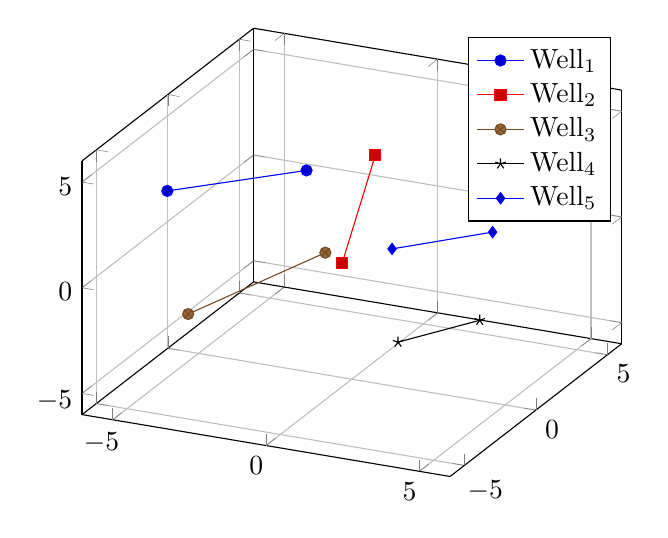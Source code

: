 % -*- root: ../../mainThesis.tex -*-

\begin{tikzpicture}[scale=1]

\begin{axis}[grid=major,
xmin=-6, xmax=6,
ymin=-6, ymax=6,
zmin=-6, zmax=6]
\addplot3 coordinates { (-5.903,-0.245,1.594) (-3.344,4.004,0.966) };
\addlegendentry{$\text{Well}_1$};
\addplot3 coordinates { (0.267,1.073,4.105) (1.078,-2.994,1.312) };
\addlegendentry{$\text{Well}_2$};
\addplot3 coordinates { (-1.111,0.53,-0.563) (-3.705,-3.499,-1.992) };
\addlegendentry{$\text{Well}_3$};
\addplot3 coordinates { (4.942,-1.658,-1.14) (1.375,0.282,-4.059) };
\addlegendentry{$\text{Well}_4$};
\addplot3 coordinates { (3.436,2.472,0.502) (-1.036,5.035,-2.724) };
\addlegendentry{$\text{Well}_5$};
\end{axis}

\end{tikzpicture}

